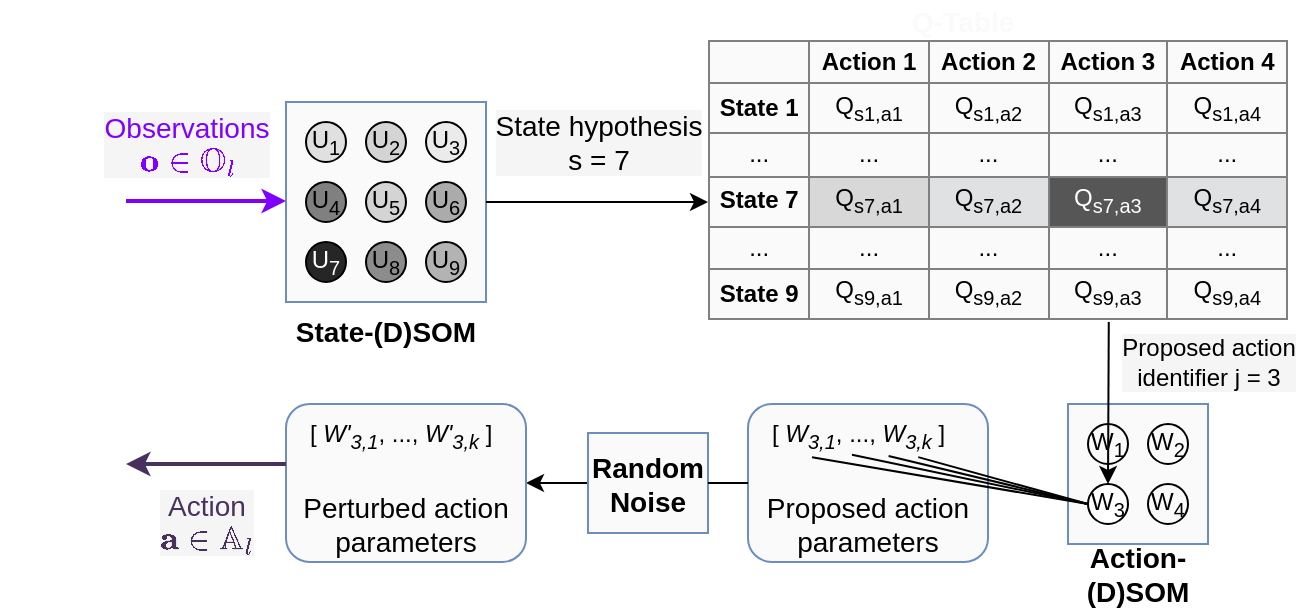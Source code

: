 <mxfile version="15.5.4" type="embed"><diagram id="GcGH9l2TOfhBz7mty4LY" name="Page-1"><mxGraphModel dx="1153" dy="813" grid="1" gridSize="10" guides="1" tooltips="1" connect="1" arrows="1" fold="1" page="1" pageScale="1" pageWidth="800" pageHeight="400" math="1" shadow="0"><root><mxCell id="0"/><mxCell id="1" parent="0"/><mxCell id="HWwoWb1QDNuTZwTQWmOq-1" value="" style="endArrow=classic;html=1;fontSize=12;fontColor=#000000;exitX=0;exitY=0.5;exitDx=0;exitDy=0;entryX=1;entryY=0.5;entryDx=0;entryDy=0;startArrow=none;" parent="1" source="HWwoWb1QDNuTZwTQWmOq-46" target="HWwoWb1QDNuTZwTQWmOq-3" edge="1"><mxGeometry width="50" height="50" relative="1" as="geometry"><mxPoint x="111" y="451" as="sourcePoint"/><mxPoint x="161" y="401" as="targetPoint"/></mxGeometry></mxCell><mxCell id="HWwoWb1QDNuTZwTQWmOq-2" value="" style="rounded=1;whiteSpace=wrap;html=1;fillColor=#FAFAFA;fontSize=12;fontColor=#000000;strokeColor=#6C8EBF;" parent="1" vertex="1"><mxGeometry x="421" y="251" width="120" height="79" as="geometry"/></mxCell><mxCell id="HWwoWb1QDNuTZwTQWmOq-3" value="" style="rounded=1;whiteSpace=wrap;html=1;fillColor=#FAFAFA;fontSize=12;fontColor=#000000;labelBackgroundColor=none;strokeColor=#6C8EBF;" parent="1" vertex="1"><mxGeometry x="190" y="251" width="120" height="79" as="geometry"/></mxCell><mxCell id="HWwoWb1QDNuTZwTQWmOq-5" value="" style="rounded=0;whiteSpace=wrap;html=1;fillColor=#FAFAFA;strokeColor=#6c8ebf;" parent="1" vertex="1"><mxGeometry x="190" y="100" width="100" height="100" as="geometry"/></mxCell><mxCell id="HWwoWb1QDNuTZwTQWmOq-6" value="&lt;div style=&quot;font-size: 14px;&quot;&gt;State hypothesis&lt;/div&gt;&lt;div style=&quot;font-size: 14px;&quot;&gt;s = 7&lt;/div&gt;" style="endArrow=classic;html=1;exitX=1;exitY=0.5;exitDx=0;exitDy=0;labelBackgroundColor=#F5F5F5;" parent="1" source="HWwoWb1QDNuTZwTQWmOq-5" edge="1"><mxGeometry y="30" width="50" height="50" relative="1" as="geometry"><mxPoint x="361" y="170" as="sourcePoint"/><mxPoint x="401" y="150" as="targetPoint"/><mxPoint as="offset"/></mxGeometry></mxCell><mxCell id="HWwoWb1QDNuTZwTQWmOq-17" value="U&lt;sub&gt;2&lt;/sub&gt;" style="ellipse;whiteSpace=wrap;html=1;fontSize=12;fillColor=#D4D4D4;" parent="1" vertex="1"><mxGeometry x="230" y="110" width="20" height="20" as="geometry"/></mxCell><mxCell id="HWwoWb1QDNuTZwTQWmOq-18" value="U&lt;sub&gt;1&lt;/sub&gt;" style="ellipse;whiteSpace=wrap;html=1;fontSize=12;verticalAlign=middle;fillColor=#E0E0E0;" parent="1" vertex="1"><mxGeometry x="200" y="110" width="20" height="20" as="geometry"/></mxCell><mxCell id="HWwoWb1QDNuTZwTQWmOq-19" value="U&lt;sub&gt;3&lt;/sub&gt;" style="ellipse;whiteSpace=wrap;html=1;fontSize=12;fillColor=#EBEBEB;" parent="1" vertex="1"><mxGeometry x="260" y="110" width="20" height="20" as="geometry"/></mxCell><mxCell id="HWwoWb1QDNuTZwTQWmOq-20" value="U&lt;sub&gt;4&lt;/sub&gt;" style="ellipse;whiteSpace=wrap;html=1;fontSize=12;fillColor=#808080;" parent="1" vertex="1"><mxGeometry x="200" y="140" width="20" height="20" as="geometry"/></mxCell><mxCell id="HWwoWb1QDNuTZwTQWmOq-21" value="U&lt;sub&gt;5&lt;/sub&gt;" style="ellipse;whiteSpace=wrap;html=1;fontSize=12;fillColor=#D4D4D4;" parent="1" vertex="1"><mxGeometry x="230" y="140" width="20" height="20" as="geometry"/></mxCell><mxCell id="HWwoWb1QDNuTZwTQWmOq-22" value="U&lt;sub&gt;6&lt;/sub&gt;" style="ellipse;whiteSpace=wrap;html=1;fontSize=12;fillColor=#ABABAB;" parent="1" vertex="1"><mxGeometry x="260" y="140" width="20" height="20" as="geometry"/></mxCell><mxCell id="HWwoWb1QDNuTZwTQWmOq-23" value="U&lt;sub&gt;7&lt;/sub&gt;" style="ellipse;whiteSpace=wrap;html=1;fontSize=12;fillColor=#262626;fontColor=#FFFFFF;" parent="1" vertex="1"><mxGeometry x="200" y="170" width="20" height="20" as="geometry"/></mxCell><mxCell id="HWwoWb1QDNuTZwTQWmOq-24" value="U&lt;sub&gt;8&lt;/sub&gt;" style="ellipse;whiteSpace=wrap;html=1;fontSize=12;fillColor=#8C8C8C;" parent="1" vertex="1"><mxGeometry x="230" y="170" width="20" height="20" as="geometry"/></mxCell><mxCell id="HWwoWb1QDNuTZwTQWmOq-25" value="U&lt;sub&gt;9&lt;/sub&gt;" style="ellipse;whiteSpace=wrap;html=1;fontSize=12;fillColor=#B3B3B3;" parent="1" vertex="1"><mxGeometry x="260" y="170" width="20" height="20" as="geometry"/></mxCell><mxCell id="HWwoWb1QDNuTZwTQWmOq-26" value="State-(D)SOM" style="text;html=1;strokeColor=none;fillColor=none;align=center;verticalAlign=middle;whiteSpace=wrap;rounded=0;fontSize=14;fontStyle=1" parent="1" vertex="1"><mxGeometry x="190" y="200" width="100" height="30" as="geometry"/></mxCell><mxCell id="HWwoWb1QDNuTZwTQWmOq-27" value="&lt;table style=&quot;text-align: center ; width: 100% ; height: 100% ; border-collapse: collapse&quot; width=&quot;100%&quot; border=&quot;1&quot;&gt;&lt;tbody&gt;&lt;tr&gt;&lt;td align=&quot;center&quot;&gt;&lt;br&gt;&lt;/td&gt;&lt;td align=&quot;center&quot;&gt;&lt;b&gt;Action 1&lt;/b&gt;&lt;/td&gt;&lt;td align=&quot;center&quot;&gt;&lt;b&gt;Action 2&lt;/b&gt;&lt;/td&gt;&lt;td&gt;&lt;b&gt;Action&lt;/b&gt; &lt;b&gt;3&lt;/b&gt;&lt;/td&gt;&lt;td&gt;&lt;b&gt;Action 4&lt;/b&gt;&lt;/td&gt;&lt;/tr&gt;&lt;tr&gt;&lt;td align=&quot;center&quot;&gt;&lt;b&gt;State 1&lt;/b&gt;&lt;/td&gt;&lt;td align=&quot;center&quot;&gt;Q&lt;sub&gt;s1,a1&lt;/sub&gt;&lt;/td&gt;&lt;td align=&quot;center&quot;&gt;Q&lt;sub&gt;s1,a2&lt;/sub&gt;&lt;/td&gt;&lt;td&gt;Q&lt;sub&gt;s1,a3&lt;/sub&gt;&lt;/td&gt;&lt;td&gt;Q&lt;sub&gt;s1,a4&lt;/sub&gt;&lt;/td&gt;&lt;/tr&gt;&lt;tr&gt;&lt;td&gt;...&lt;/td&gt;&lt;td&gt;...&lt;/td&gt;&lt;td&gt;...&lt;/td&gt;&lt;td&gt;...&lt;/td&gt;&lt;td&gt;...&lt;/td&gt;&lt;/tr&gt;&lt;tr&gt;&lt;td align=&quot;center&quot;&gt;&lt;b&gt;State 7&lt;/b&gt;&lt;br&gt;&lt;/td&gt;&lt;td style=&quot;background-color: #d8d8d8&quot; align=&quot;center&quot;&gt;Q&lt;sub&gt;s7,a1&lt;/sub&gt;&lt;/td&gt;&lt;td style=&quot;background-color: #e0e1e2&quot; align=&quot;center&quot;&gt;Q&lt;sub&gt;s7,a2&lt;/sub&gt;&lt;/td&gt;&lt;td style=&quot;background-color: #565656&quot;&gt;&lt;font color=&quot;#FFFFFF&quot;&gt;Q&lt;sub&gt;s7,a3&lt;/sub&gt;&lt;/font&gt;&lt;/td&gt;&lt;td style=&quot;background-color: #e0e1e2&quot;&gt;Q&lt;sub&gt;s7,a4&lt;/sub&gt;&lt;/td&gt;&lt;/tr&gt;&lt;tr&gt;&lt;td&gt;...&lt;/td&gt;&lt;td&gt;...&lt;/td&gt;&lt;td&gt;...&lt;/td&gt;&lt;td&gt;...&lt;/td&gt;&lt;td&gt;...&lt;/td&gt;&lt;/tr&gt;&lt;tr&gt;&lt;td&gt;&lt;b&gt;State 9&lt;/b&gt;&lt;/td&gt;&lt;td&gt;Q&lt;sub&gt;s9,a1&lt;/sub&gt;&lt;br&gt;&lt;/td&gt;&lt;td&gt;Q&lt;sub&gt;s9,a2&lt;/sub&gt;&lt;br&gt;&lt;/td&gt;&lt;td&gt;Q&lt;sub&gt;s9,a3&lt;/sub&gt;&lt;br&gt;&lt;/td&gt;&lt;td&gt;Q&lt;sub&gt;s9,a4&lt;/sub&gt;&lt;br&gt;&lt;/td&gt;&lt;/tr&gt;&lt;/tbody&gt;&lt;/table&gt;" style="text;html=1;strokeColor=none;fillColor=#FAFAFA;overflow=fill;shadow=0;rounded=0;sketch=0;glass=0;" parent="1" vertex="1"><mxGeometry x="401" y="69" width="290" height="140" as="geometry"/></mxCell><mxCell id="HWwoWb1QDNuTZwTQWmOq-28" value="" style="rounded=0;whiteSpace=wrap;html=1;fillColor=#FAFAFA;strokeColor=#6c8ebf;" parent="1" vertex="1"><mxGeometry x="581" y="251" width="70" height="70" as="geometry"/></mxCell><mxCell id="HWwoWb1QDNuTZwTQWmOq-29" value="W&lt;sub&gt;2&lt;/sub&gt;" style="ellipse;whiteSpace=wrap;html=1;fontSize=12;fillColor=none;" parent="1" vertex="1"><mxGeometry x="621" y="261" width="20" height="20" as="geometry"/></mxCell><mxCell id="HWwoWb1QDNuTZwTQWmOq-30" value="W&lt;sub&gt;1&lt;/sub&gt;" style="ellipse;whiteSpace=wrap;html=1;fontSize=12;verticalAlign=middle;fillColor=none;" parent="1" vertex="1"><mxGeometry x="591" y="261" width="20" height="20" as="geometry"/></mxCell><mxCell id="HWwoWb1QDNuTZwTQWmOq-31" value="W&lt;sub&gt;3&lt;/sub&gt;" style="ellipse;whiteSpace=wrap;html=1;fontSize=12;fillColor=#ffffff;" parent="1" vertex="1"><mxGeometry x="591" y="291" width="20" height="20" as="geometry"/></mxCell><mxCell id="HWwoWb1QDNuTZwTQWmOq-32" value="W&lt;sub&gt;4&lt;/sub&gt;" style="ellipse;whiteSpace=wrap;html=1;fontSize=12;fillColor=none;" parent="1" vertex="1"><mxGeometry x="621" y="291" width="20" height="20" as="geometry"/></mxCell><mxCell id="HWwoWb1QDNuTZwTQWmOq-33" value="Action-(D)SOM" style="text;html=1;strokeColor=none;fillColor=none;align=center;verticalAlign=middle;whiteSpace=wrap;rounded=0;fontSize=14;fontStyle=1" parent="1" vertex="1"><mxGeometry x="581" y="321" width="70" height="30" as="geometry"/></mxCell><mxCell id="HWwoWb1QDNuTZwTQWmOq-34" value="Proposed action &lt;br&gt;identifier j = 3" style="endArrow=classic;html=1;fontSize=12;fontColor=#000000;exitX=0.691;exitY=1.007;exitDx=0;exitDy=0;exitPerimeter=0;entryX=0.5;entryY=0;entryDx=0;entryDy=0;labelBackgroundColor=#F5F5F5;" parent="1" source="HWwoWb1QDNuTZwTQWmOq-27" target="HWwoWb1QDNuTZwTQWmOq-31" edge="1"><mxGeometry x="-0.512" y="50" width="50" height="50" relative="1" as="geometry"><mxPoint x="111" y="440" as="sourcePoint"/><mxPoint x="161" y="390" as="targetPoint"/><mxPoint as="offset"/></mxGeometry></mxCell><mxCell id="HWwoWb1QDNuTZwTQWmOq-35" value="[ &lt;i&gt;W&lt;sub&gt;3,1&lt;/sub&gt;&lt;/i&gt;, ..., &lt;i&gt;W&lt;sub&gt;3,k&lt;/sub&gt;&lt;/i&gt;&amp;nbsp;]" style="text;html=1;resizable=0;points=[];autosize=1;align=left;verticalAlign=top;spacingTop=-4;fontSize=12;fontColor=#000000;" parent="1" vertex="1"><mxGeometry x="431" y="256" width="100" height="20" as="geometry"/></mxCell><mxCell id="HWwoWb1QDNuTZwTQWmOq-36" value="&lt;b style=&quot;font-size: 14px;&quot;&gt;Q-Table&lt;/b&gt;" style="text;html=1;resizable=0;points=[];autosize=1;align=left;verticalAlign=top;spacingTop=-4;fontSize=14;fontColor=#FAFAFA;" parent="1" vertex="1"><mxGeometry x="501" y="49" width="70" height="20" as="geometry"/></mxCell><mxCell id="HWwoWb1QDNuTZwTQWmOq-37" value="Proposed action parameters" style="text;html=1;strokeColor=none;fillColor=none;align=center;verticalAlign=middle;whiteSpace=wrap;rounded=0;fontSize=14;fontColor=#000000;" parent="1" vertex="1"><mxGeometry x="421" y="301" width="120" height="20" as="geometry"/></mxCell><mxCell id="HWwoWb1QDNuTZwTQWmOq-38" value="" style="endArrow=none;html=1;fontSize=12;fontColor=#000000;exitX=0;exitY=0.5;exitDx=0;exitDy=0;entryX=0.22;entryY=1.079;entryDx=0;entryDy=0;entryPerimeter=0;" parent="1" source="HWwoWb1QDNuTZwTQWmOq-31" target="HWwoWb1QDNuTZwTQWmOq-35" edge="1"><mxGeometry width="50" height="50" relative="1" as="geometry"><mxPoint x="111" y="440" as="sourcePoint"/><mxPoint x="161" y="390" as="targetPoint"/></mxGeometry></mxCell><mxCell id="HWwoWb1QDNuTZwTQWmOq-39" value="" style="endArrow=none;html=1;fontSize=12;fontColor=#000000;exitX=0;exitY=0.5;exitDx=0;exitDy=0;entryX=0.42;entryY=1.021;entryDx=0;entryDy=0;entryPerimeter=0;" parent="1" source="HWwoWb1QDNuTZwTQWmOq-31" target="HWwoWb1QDNuTZwTQWmOq-35" edge="1"><mxGeometry width="50" height="50" relative="1" as="geometry"><mxPoint x="111" y="440" as="sourcePoint"/><mxPoint x="161" y="390" as="targetPoint"/></mxGeometry></mxCell><mxCell id="HWwoWb1QDNuTZwTQWmOq-40" value="" style="endArrow=none;html=1;fontSize=12;fontColor=#000000;exitX=0;exitY=0.5;exitDx=0;exitDy=0;entryX=0.603;entryY=1.05;entryDx=0;entryDy=0;entryPerimeter=0;" parent="1" source="HWwoWb1QDNuTZwTQWmOq-31" target="HWwoWb1QDNuTZwTQWmOq-35" edge="1"><mxGeometry width="50" height="50" relative="1" as="geometry"><mxPoint x="111" y="440" as="sourcePoint"/><mxPoint x="161" y="390" as="targetPoint"/></mxGeometry></mxCell><mxCell id="HWwoWb1QDNuTZwTQWmOq-41" value="" style="endArrow=none;html=1;fontSize=12;fontColor=#000000;entryX=0.751;entryY=1.079;entryDx=0;entryDy=0;entryPerimeter=0;exitX=0;exitY=0.5;exitDx=0;exitDy=0;" parent="1" source="HWwoWb1QDNuTZwTQWmOq-31" target="HWwoWb1QDNuTZwTQWmOq-35" edge="1"><mxGeometry width="50" height="50" relative="1" as="geometry"><mxPoint x="581" y="320" as="sourcePoint"/><mxPoint x="161" y="390" as="targetPoint"/></mxGeometry></mxCell><mxCell id="HWwoWb1QDNuTZwTQWmOq-42" value="[ &lt;i&gt;W'&lt;sub&gt;3,1&lt;/sub&gt;&lt;/i&gt;, ..., &lt;i&gt;W'&lt;sub&gt;3,k&lt;/sub&gt;&lt;/i&gt;&amp;nbsp;]" style="text;html=1;resizable=0;points=[];autosize=1;align=left;verticalAlign=top;spacingTop=-4;fontSize=12;fontColor=#000000;" parent="1" vertex="1"><mxGeometry x="200" y="256" width="110" height="20" as="geometry"/></mxCell><mxCell id="HWwoWb1QDNuTZwTQWmOq-43" value="Perturbed action parameters" style="text;html=1;strokeColor=none;fillColor=none;align=center;verticalAlign=middle;whiteSpace=wrap;rounded=0;fontSize=14;fontColor=#000000;" parent="1" vertex="1"><mxGeometry x="190" y="301" width="120" height="20" as="geometry"/></mxCell><mxCell id="HWwoWb1QDNuTZwTQWmOq-49" value="Action&lt;br style=&quot;font-size: 14px&quot;&gt;\( \mathbf{a} \in \mathbb{A}_l \)" style="endArrow=classic;html=1;fontSize=14;fontColor=#49315E;fillColor=#f8cecc;strokeColor=#49315E;labelBackgroundColor=#F5F5F5;strokeWidth=2;" parent="1" edge="1"><mxGeometry y="29" width="50" height="50" relative="1" as="geometry"><mxPoint x="190" y="281.0" as="sourcePoint"/><mxPoint x="110" y="281.0" as="targetPoint"/><mxPoint as="offset"/></mxGeometry></mxCell><mxCell id="HWwoWb1QDNuTZwTQWmOq-10" value="&lt;span style=&quot;color: rgb(128, 0, 255); font-size: 14px;&quot;&gt;Observations&lt;/span&gt;&lt;br style=&quot;color: rgb(128, 0, 255); font-size: 14px;&quot;&gt;&lt;span style=&quot;color: rgb(128, 0, 255); font-size: 14px;&quot;&gt;\(\mathbf{o} \in \mathbb{O}_l\)&lt;/span&gt;" style="endArrow=classic;html=1;fillColor=#fff2cc;strokeColor=#8000FF;strokeWidth=2;labelBackgroundColor=#F5F5F5;verticalAlign=middle;" parent="1" edge="1"><mxGeometry x="-0.25" y="30" width="50" height="50" relative="1" as="geometry"><mxPoint x="110" y="149.5" as="sourcePoint"/><mxPoint x="190" y="149.5" as="targetPoint"/><mxPoint y="1" as="offset"/></mxGeometry></mxCell><mxCell id="HWwoWb1QDNuTZwTQWmOq-46" value="Random Noise" style="rounded=0;whiteSpace=wrap;html=1;fillColor=#FAFAFA;fontSize=14;fontColor=#000000;labelBackgroundColor=none;fontStyle=1;strokeColor=#6C8EBF;" parent="1" vertex="1"><mxGeometry x="341" y="265.5" width="60" height="50" as="geometry"/></mxCell><mxCell id="PaROG6FOIomo8kK2ASWz-3" value="" style="endArrow=none;html=1;fontSize=12;fontColor=#000000;exitX=0;exitY=0.5;exitDx=0;exitDy=0;entryX=1;entryY=0.5;entryDx=0;entryDy=0;" parent="1" source="HWwoWb1QDNuTZwTQWmOq-2" target="HWwoWb1QDNuTZwTQWmOq-46" edge="1"><mxGeometry width="50" height="50" relative="1" as="geometry"><mxPoint x="421" y="290.5" as="sourcePoint"/><mxPoint x="310" y="290.5" as="targetPoint"/></mxGeometry></mxCell></root></mxGraphModel></diagram></mxfile>